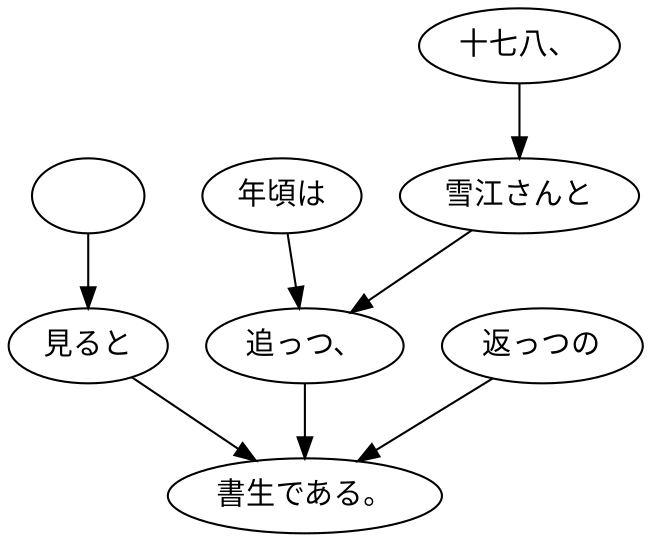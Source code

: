 digraph graph7168 {
	node0 [label="　"];
	node1 [label="見ると"];
	node2 [label="年頃は"];
	node3 [label="十七八、"];
	node4 [label="雪江さんと"];
	node5 [label="追っつ、"];
	node6 [label="返っつの"];
	node7 [label="書生である。"];
	node0 -> node1;
	node1 -> node7;
	node2 -> node5;
	node3 -> node4;
	node4 -> node5;
	node5 -> node7;
	node6 -> node7;
}
